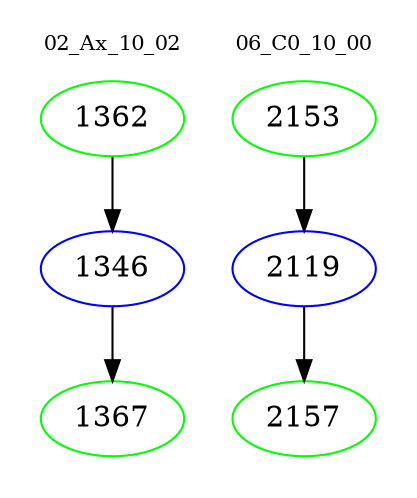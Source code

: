 digraph{
subgraph cluster_0 {
color = white
label = "02_Ax_10_02";
fontsize=10;
T0_1362 [label="1362", color="green"]
T0_1362 -> T0_1346 [color="black"]
T0_1346 [label="1346", color="blue"]
T0_1346 -> T0_1367 [color="black"]
T0_1367 [label="1367", color="green"]
}
subgraph cluster_1 {
color = white
label = "06_C0_10_00";
fontsize=10;
T1_2153 [label="2153", color="green"]
T1_2153 -> T1_2119 [color="black"]
T1_2119 [label="2119", color="blue"]
T1_2119 -> T1_2157 [color="black"]
T1_2157 [label="2157", color="green"]
}
}
